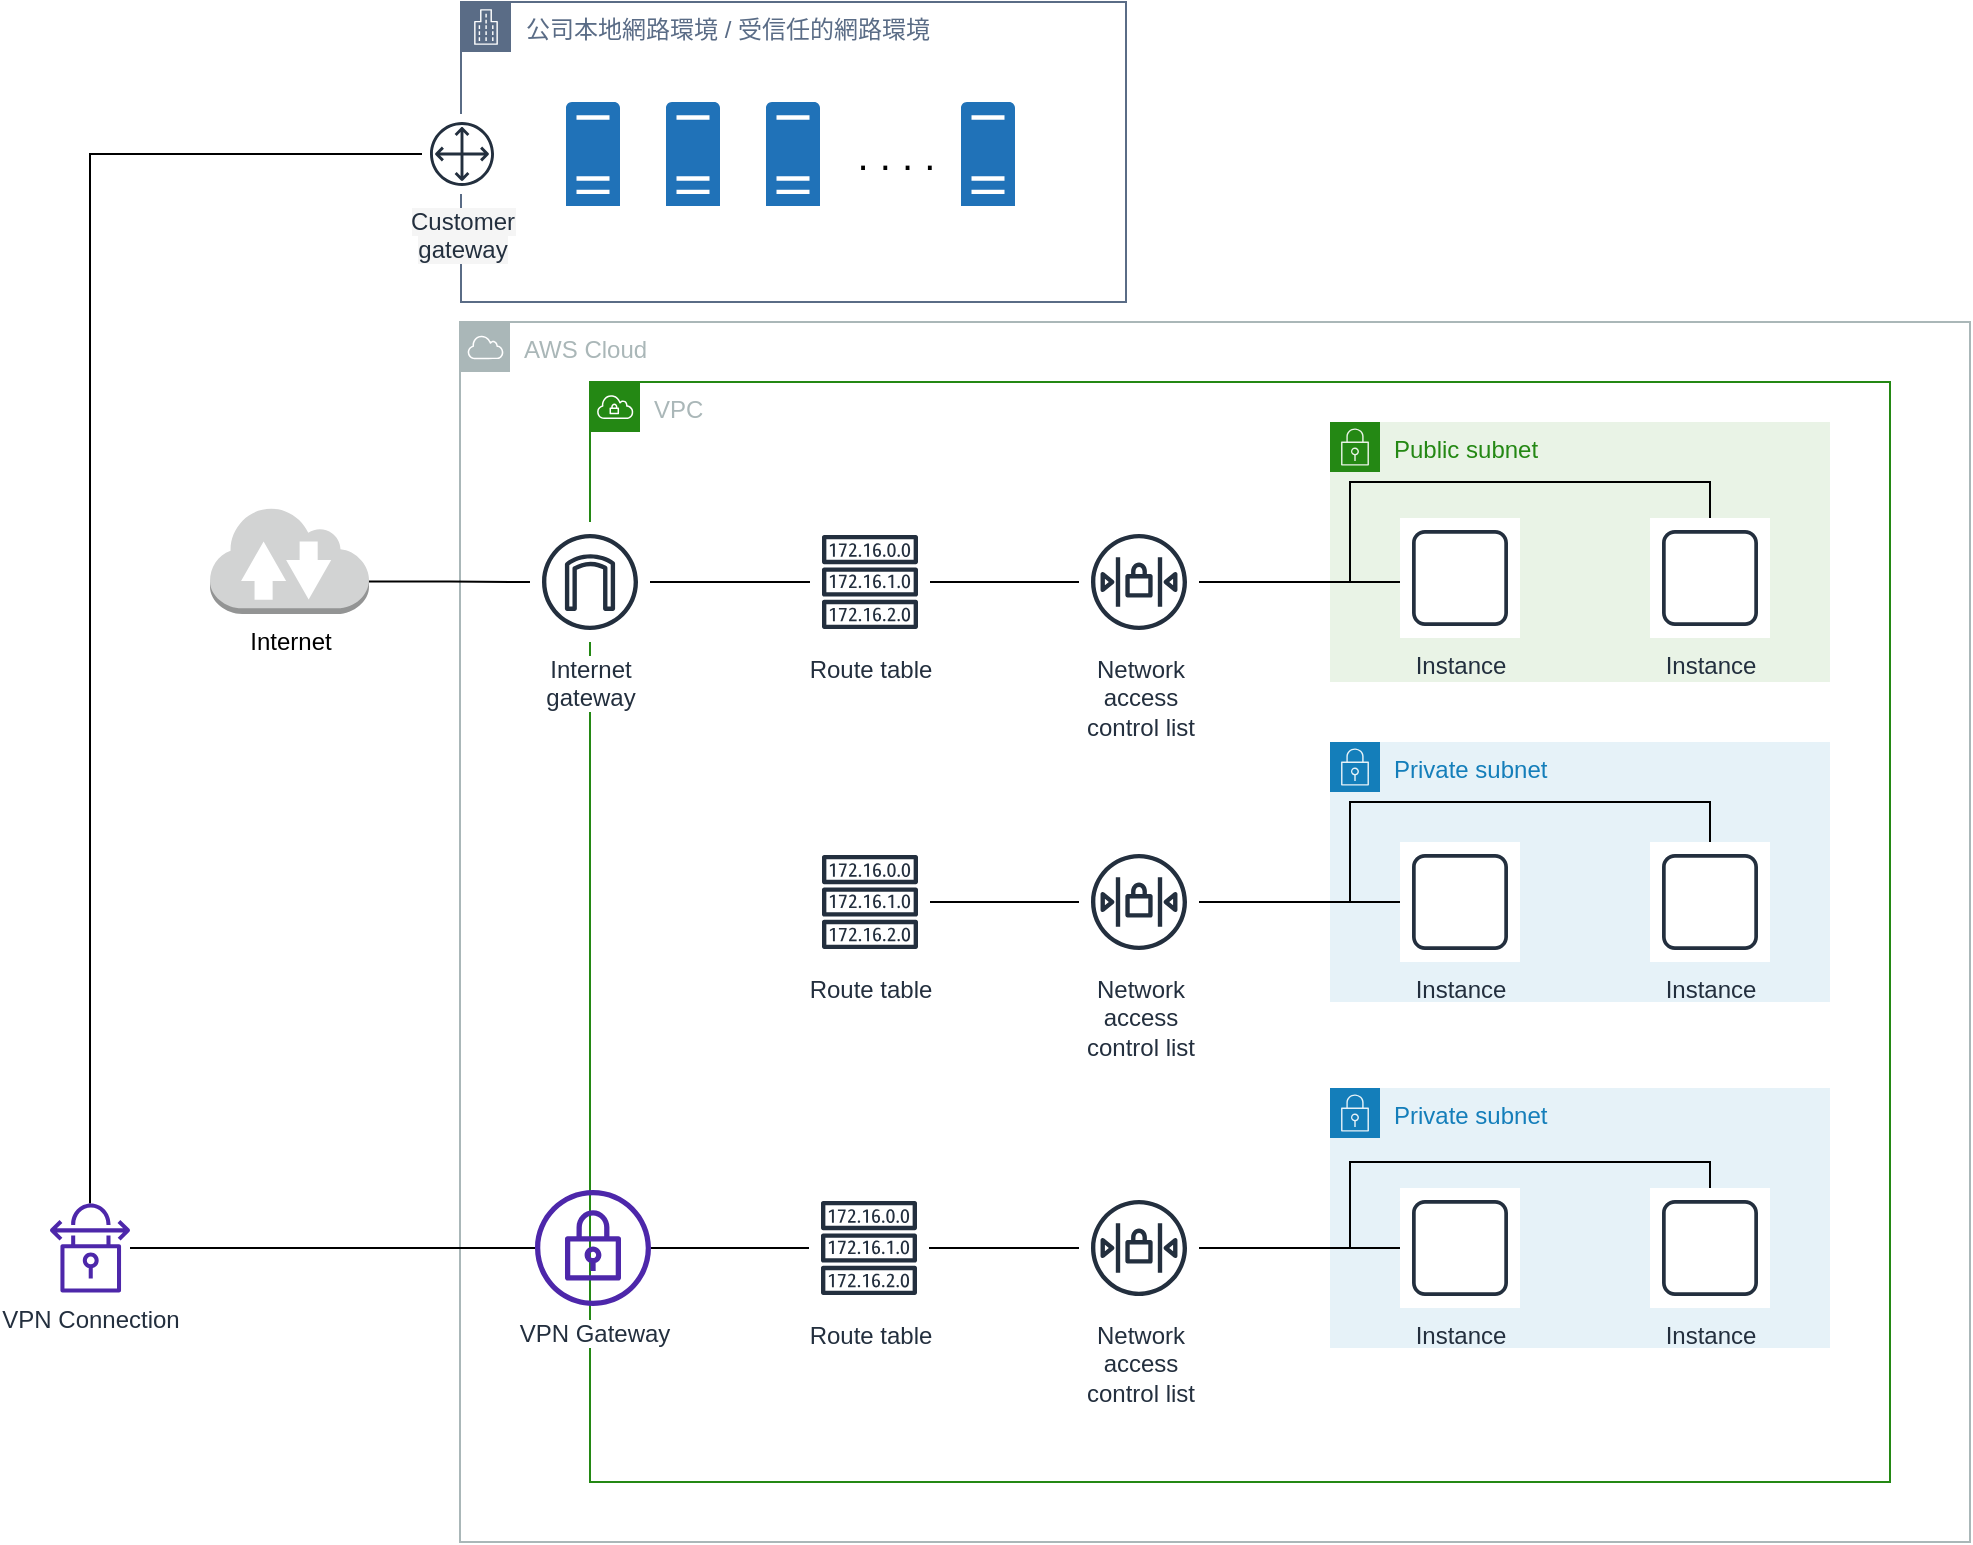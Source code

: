 <mxfile version="20.2.3" type="device"><diagram id="Ht1M8jgEwFfnCIfOTk4-" name="Page-1"><mxGraphModel dx="1718" dy="1848" grid="1" gridSize="10" guides="1" tooltips="1" connect="1" arrows="1" fold="1" page="1" pageScale="1" pageWidth="1169" pageHeight="827" math="0" shadow="0"><root><mxCell id="0"/><mxCell id="1" parent="0"/><mxCell id="itJGSAjtli2QYML1mULW-3" value="AWS Cloud" style="sketch=0;outlineConnect=0;gradientColor=none;html=1;whiteSpace=wrap;fontSize=12;fontStyle=0;shape=mxgraph.aws4.group;grIcon=mxgraph.aws4.group_aws_cloud;strokeColor=#AAB7B8;fillColor=none;verticalAlign=top;align=left;spacingLeft=30;fontColor=#AAB7B8;dashed=0;" vertex="1" parent="1"><mxGeometry x="245" y="-643" width="755" height="610" as="geometry"/></mxCell><mxCell id="hg1tRhl0N2Jb9nc5GfKQ-7" value="Public subnet" style="points=[[0,0],[0.25,0],[0.5,0],[0.75,0],[1,0],[1,0.25],[1,0.5],[1,0.75],[1,1],[0.75,1],[0.5,1],[0.25,1],[0,1],[0,0.75],[0,0.5],[0,0.25]];outlineConnect=0;gradientColor=none;html=1;whiteSpace=wrap;fontSize=12;fontStyle=0;container=1;pointerEvents=0;collapsible=0;recursiveResize=0;shape=mxgraph.aws4.group;grIcon=mxgraph.aws4.group_security_group;grStroke=0;strokeColor=#248814;fillColor=#E9F3E6;verticalAlign=top;align=left;spacingLeft=30;fontColor=#248814;dashed=0;" parent="1" vertex="1"><mxGeometry x="680" y="-593" width="250" height="130" as="geometry"/></mxCell><mxCell id="hg1tRhl0N2Jb9nc5GfKQ-6" value="Instance" style="sketch=0;outlineConnect=0;fontColor=#232F3E;gradientColor=none;strokeColor=#232F3E;fillColor=#ffffff;dashed=0;verticalLabelPosition=bottom;verticalAlign=top;align=center;html=1;fontSize=12;fontStyle=0;aspect=fixed;shape=mxgraph.aws4.resourceIcon;resIcon=mxgraph.aws4.instance;flipV=0;" parent="hg1tRhl0N2Jb9nc5GfKQ-7" vertex="1"><mxGeometry x="35" y="48" width="60" height="60" as="geometry"/></mxCell><mxCell id="hg1tRhl0N2Jb9nc5GfKQ-10" value="Instance" style="sketch=0;outlineConnect=0;fontColor=#232F3E;gradientColor=none;strokeColor=#232F3E;fillColor=#ffffff;dashed=0;verticalLabelPosition=bottom;verticalAlign=top;align=center;html=1;fontSize=12;fontStyle=0;aspect=fixed;shape=mxgraph.aws4.resourceIcon;resIcon=mxgraph.aws4.instance;flipV=0;" parent="hg1tRhl0N2Jb9nc5GfKQ-7" vertex="1"><mxGeometry x="160" y="48" width="60" height="60" as="geometry"/></mxCell><mxCell id="hg1tRhl0N2Jb9nc5GfKQ-37" style="edgeStyle=orthogonalEdgeStyle;rounded=0;orthogonalLoop=1;jettySize=auto;html=1;endArrow=none;endFill=0;exitX=1;exitY=0.7;exitDx=0;exitDy=0;exitPerimeter=0;" parent="1" source="itJGSAjtli2QYML1mULW-1" target="hg1tRhl0N2Jb9nc5GfKQ-2" edge="1"><mxGeometry relative="1" as="geometry"><mxPoint x="182.5" y="-513" as="sourcePoint"/></mxGeometry></mxCell><mxCell id="hg1tRhl0N2Jb9nc5GfKQ-25" style="edgeStyle=orthogonalEdgeStyle;rounded=0;orthogonalLoop=1;jettySize=auto;html=1;endArrow=none;endFill=0;" parent="1" source="hg1tRhl0N2Jb9nc5GfKQ-2" target="hg1tRhl0N2Jb9nc5GfKQ-3" edge="1"><mxGeometry relative="1" as="geometry"/></mxCell><mxCell id="hg1tRhl0N2Jb9nc5GfKQ-26" style="edgeStyle=orthogonalEdgeStyle;rounded=0;orthogonalLoop=1;jettySize=auto;html=1;endArrow=none;endFill=0;" parent="1" source="hg1tRhl0N2Jb9nc5GfKQ-3" target="hg1tRhl0N2Jb9nc5GfKQ-5" edge="1"><mxGeometry relative="1" as="geometry"/></mxCell><mxCell id="hg1tRhl0N2Jb9nc5GfKQ-3" value="Route table" style="sketch=0;outlineConnect=0;fontColor=#232F3E;gradientColor=none;strokeColor=#232F3E;fillColor=#ffffff;dashed=0;verticalLabelPosition=bottom;verticalAlign=top;align=center;html=1;fontSize=12;fontStyle=0;aspect=fixed;shape=mxgraph.aws4.resourceIcon;resIcon=mxgraph.aws4.route_table;flipV=0;" parent="1" vertex="1"><mxGeometry x="420" y="-543" width="60" height="60" as="geometry"/></mxCell><mxCell id="hg1tRhl0N2Jb9nc5GfKQ-27" style="edgeStyle=orthogonalEdgeStyle;rounded=0;orthogonalLoop=1;jettySize=auto;html=1;endArrow=none;endFill=0;" parent="1" source="hg1tRhl0N2Jb9nc5GfKQ-5" target="hg1tRhl0N2Jb9nc5GfKQ-6" edge="1"><mxGeometry relative="1" as="geometry"><Array as="points"><mxPoint x="690" y="-513"/><mxPoint x="690" y="-513"/></Array></mxGeometry></mxCell><mxCell id="hg1tRhl0N2Jb9nc5GfKQ-30" style="edgeStyle=orthogonalEdgeStyle;rounded=0;orthogonalLoop=1;jettySize=auto;html=1;endArrow=none;endFill=0;" parent="1" source="hg1tRhl0N2Jb9nc5GfKQ-5" target="hg1tRhl0N2Jb9nc5GfKQ-10" edge="1"><mxGeometry relative="1" as="geometry"><Array as="points"><mxPoint x="690" y="-513"/><mxPoint x="690" y="-563"/><mxPoint x="870" y="-563"/></Array></mxGeometry></mxCell><mxCell id="hg1tRhl0N2Jb9nc5GfKQ-8" value="VPC" style="points=[[0,0],[0.25,0],[0.5,0],[0.75,0],[1,0],[1,0.25],[1,0.5],[1,0.75],[1,1],[0.75,1],[0.5,1],[0.25,1],[0,1],[0,0.75],[0,0.5],[0,0.25]];outlineConnect=0;gradientColor=none;html=1;whiteSpace=wrap;fontSize=12;fontStyle=0;container=1;pointerEvents=0;collapsible=0;recursiveResize=0;shape=mxgraph.aws4.group;grIcon=mxgraph.aws4.group_vpc;strokeColor=#248814;fillColor=none;verticalAlign=top;align=left;spacingLeft=30;fontColor=#AAB7B8;dashed=0;" parent="1" vertex="1"><mxGeometry x="310" y="-613" width="650" height="550" as="geometry"/></mxCell><mxCell id="hg1tRhl0N2Jb9nc5GfKQ-5" value="Network&#10;access&#10;control list" style="sketch=0;outlineConnect=0;fontColor=#232F3E;gradientColor=none;strokeColor=#232F3E;fillColor=#ffffff;dashed=0;verticalLabelPosition=bottom;verticalAlign=top;align=center;html=1;fontSize=12;fontStyle=0;aspect=fixed;shape=mxgraph.aws4.resourceIcon;resIcon=mxgraph.aws4.network_access_control_list;flipV=0;" parent="1" vertex="1"><mxGeometry x="554.5" y="-543" width="60" height="60" as="geometry"/></mxCell><mxCell id="hg1tRhl0N2Jb9nc5GfKQ-9" value="Private subnet" style="points=[[0,0],[0.25,0],[0.5,0],[0.75,0],[1,0],[1,0.25],[1,0.5],[1,0.75],[1,1],[0.75,1],[0.5,1],[0.25,1],[0,1],[0,0.75],[0,0.5],[0,0.25]];outlineConnect=0;gradientColor=none;html=1;whiteSpace=wrap;fontSize=12;fontStyle=0;container=1;pointerEvents=0;collapsible=0;recursiveResize=0;shape=mxgraph.aws4.group;grIcon=mxgraph.aws4.group_security_group;grStroke=0;strokeColor=#147EBA;fillColor=#E6F2F8;verticalAlign=top;align=left;spacingLeft=30;fontColor=#147EBA;dashed=0;" parent="1" vertex="1"><mxGeometry x="680" y="-433" width="250" height="130" as="geometry"/></mxCell><mxCell id="hg1tRhl0N2Jb9nc5GfKQ-11" value="Instance" style="sketch=0;outlineConnect=0;fontColor=#232F3E;gradientColor=none;strokeColor=#232F3E;fillColor=#ffffff;dashed=0;verticalLabelPosition=bottom;verticalAlign=top;align=center;html=1;fontSize=12;fontStyle=0;aspect=fixed;shape=mxgraph.aws4.resourceIcon;resIcon=mxgraph.aws4.instance;flipV=0;" parent="hg1tRhl0N2Jb9nc5GfKQ-9" vertex="1"><mxGeometry x="35" y="50" width="60" height="60" as="geometry"/></mxCell><mxCell id="hg1tRhl0N2Jb9nc5GfKQ-12" value="Instance" style="sketch=0;outlineConnect=0;fontColor=#232F3E;gradientColor=none;strokeColor=#232F3E;fillColor=#ffffff;dashed=0;verticalLabelPosition=bottom;verticalAlign=top;align=center;html=1;fontSize=12;fontStyle=0;aspect=fixed;shape=mxgraph.aws4.resourceIcon;resIcon=mxgraph.aws4.instance;flipV=0;" parent="hg1tRhl0N2Jb9nc5GfKQ-9" vertex="1"><mxGeometry x="160" y="50" width="60" height="60" as="geometry"/></mxCell><mxCell id="hg1tRhl0N2Jb9nc5GfKQ-31" style="edgeStyle=orthogonalEdgeStyle;rounded=0;orthogonalLoop=1;jettySize=auto;html=1;endArrow=none;endFill=0;" parent="1" source="hg1tRhl0N2Jb9nc5GfKQ-17" target="hg1tRhl0N2Jb9nc5GfKQ-18" edge="1"><mxGeometry relative="1" as="geometry"/></mxCell><mxCell id="hg1tRhl0N2Jb9nc5GfKQ-17" value="Route table" style="sketch=0;outlineConnect=0;fontColor=#232F3E;gradientColor=none;strokeColor=#232F3E;fillColor=#ffffff;dashed=0;verticalLabelPosition=bottom;verticalAlign=top;align=center;html=1;fontSize=12;fontStyle=0;aspect=fixed;shape=mxgraph.aws4.resourceIcon;resIcon=mxgraph.aws4.route_table;flipV=0;" parent="1" vertex="1"><mxGeometry x="420" y="-383" width="60" height="60" as="geometry"/></mxCell><mxCell id="hg1tRhl0N2Jb9nc5GfKQ-32" style="edgeStyle=orthogonalEdgeStyle;rounded=0;orthogonalLoop=1;jettySize=auto;html=1;endArrow=none;endFill=0;" parent="1" source="hg1tRhl0N2Jb9nc5GfKQ-18" target="hg1tRhl0N2Jb9nc5GfKQ-11" edge="1"><mxGeometry relative="1" as="geometry"/></mxCell><mxCell id="hg1tRhl0N2Jb9nc5GfKQ-35" style="edgeStyle=orthogonalEdgeStyle;rounded=0;orthogonalLoop=1;jettySize=auto;html=1;endArrow=none;endFill=0;" parent="1" source="hg1tRhl0N2Jb9nc5GfKQ-18" target="hg1tRhl0N2Jb9nc5GfKQ-12" edge="1"><mxGeometry relative="1" as="geometry"><Array as="points"><mxPoint x="690" y="-353"/><mxPoint x="690" y="-403"/><mxPoint x="870" y="-403"/></Array></mxGeometry></mxCell><mxCell id="hg1tRhl0N2Jb9nc5GfKQ-18" value="Network&#10;access&#10;control list" style="sketch=0;outlineConnect=0;fontColor=#232F3E;gradientColor=none;strokeColor=#232F3E;fillColor=#ffffff;dashed=0;verticalLabelPosition=bottom;verticalAlign=top;align=center;html=1;fontSize=12;fontStyle=0;aspect=fixed;shape=mxgraph.aws4.resourceIcon;resIcon=mxgraph.aws4.network_access_control_list;flipV=0;" parent="1" vertex="1"><mxGeometry x="554.5" y="-383" width="60" height="60" as="geometry"/></mxCell><mxCell id="hg1tRhl0N2Jb9nc5GfKQ-19" value="Private subnet" style="points=[[0,0],[0.25,0],[0.5,0],[0.75,0],[1,0],[1,0.25],[1,0.5],[1,0.75],[1,1],[0.75,1],[0.5,1],[0.25,1],[0,1],[0,0.75],[0,0.5],[0,0.25]];outlineConnect=0;gradientColor=none;html=1;whiteSpace=wrap;fontSize=12;fontStyle=0;container=1;pointerEvents=0;collapsible=0;recursiveResize=0;shape=mxgraph.aws4.group;grIcon=mxgraph.aws4.group_security_group;grStroke=0;strokeColor=#147EBA;fillColor=#E6F2F8;verticalAlign=top;align=left;spacingLeft=30;fontColor=#147EBA;dashed=0;" parent="1" vertex="1"><mxGeometry x="680" y="-260" width="250" height="130" as="geometry"/></mxCell><mxCell id="hg1tRhl0N2Jb9nc5GfKQ-20" value="Instance" style="sketch=0;outlineConnect=0;fontColor=#232F3E;gradientColor=none;strokeColor=#232F3E;fillColor=#ffffff;dashed=0;verticalLabelPosition=bottom;verticalAlign=top;align=center;html=1;fontSize=12;fontStyle=0;aspect=fixed;shape=mxgraph.aws4.resourceIcon;resIcon=mxgraph.aws4.instance;flipV=0;" parent="hg1tRhl0N2Jb9nc5GfKQ-19" vertex="1"><mxGeometry x="35" y="50" width="60" height="60" as="geometry"/></mxCell><mxCell id="hg1tRhl0N2Jb9nc5GfKQ-21" value="Instance" style="sketch=0;outlineConnect=0;fontColor=#232F3E;gradientColor=none;strokeColor=#232F3E;fillColor=#ffffff;dashed=0;verticalLabelPosition=bottom;verticalAlign=top;align=center;html=1;fontSize=12;fontStyle=0;aspect=fixed;shape=mxgraph.aws4.resourceIcon;resIcon=mxgraph.aws4.instance;flipV=0;" parent="hg1tRhl0N2Jb9nc5GfKQ-19" vertex="1"><mxGeometry x="160" y="50" width="60" height="60" as="geometry"/></mxCell><mxCell id="hg1tRhl0N2Jb9nc5GfKQ-33" style="edgeStyle=orthogonalEdgeStyle;rounded=0;orthogonalLoop=1;jettySize=auto;html=1;endArrow=none;endFill=0;" parent="1" source="hg1tRhl0N2Jb9nc5GfKQ-23" target="hg1tRhl0N2Jb9nc5GfKQ-24" edge="1"><mxGeometry relative="1" as="geometry"/></mxCell><mxCell id="hg1tRhl0N2Jb9nc5GfKQ-23" value="Route table" style="sketch=0;outlineConnect=0;fontColor=#232F3E;gradientColor=none;strokeColor=#232F3E;fillColor=#ffffff;dashed=0;verticalLabelPosition=bottom;verticalAlign=top;align=center;html=1;fontSize=12;fontStyle=0;aspect=fixed;shape=mxgraph.aws4.resourceIcon;resIcon=mxgraph.aws4.route_table;flipV=0;" parent="1" vertex="1"><mxGeometry x="419.5" y="-210" width="60" height="60" as="geometry"/></mxCell><mxCell id="hg1tRhl0N2Jb9nc5GfKQ-34" style="edgeStyle=orthogonalEdgeStyle;rounded=0;orthogonalLoop=1;jettySize=auto;html=1;endArrow=none;endFill=0;" parent="1" source="hg1tRhl0N2Jb9nc5GfKQ-24" target="hg1tRhl0N2Jb9nc5GfKQ-20" edge="1"><mxGeometry relative="1" as="geometry"/></mxCell><mxCell id="hg1tRhl0N2Jb9nc5GfKQ-36" style="edgeStyle=orthogonalEdgeStyle;rounded=0;orthogonalLoop=1;jettySize=auto;html=1;endArrow=none;endFill=0;" parent="1" source="hg1tRhl0N2Jb9nc5GfKQ-24" target="hg1tRhl0N2Jb9nc5GfKQ-21" edge="1"><mxGeometry relative="1" as="geometry"><Array as="points"><mxPoint x="690" y="-180"/><mxPoint x="690" y="-223"/><mxPoint x="870" y="-223"/></Array></mxGeometry></mxCell><mxCell id="hg1tRhl0N2Jb9nc5GfKQ-24" value="Network&#10;access&#10;control list" style="sketch=0;outlineConnect=0;fontColor=#232F3E;gradientColor=none;strokeColor=#232F3E;fillColor=#ffffff;dashed=0;verticalLabelPosition=bottom;verticalAlign=top;align=center;html=1;fontSize=12;fontStyle=0;aspect=fixed;shape=mxgraph.aws4.resourceIcon;resIcon=mxgraph.aws4.network_access_control_list;flipV=0;" parent="1" vertex="1"><mxGeometry x="554.5" y="-210" width="60" height="60" as="geometry"/></mxCell><mxCell id="hg1tRhl0N2Jb9nc5GfKQ-2" value="&lt;span style=&quot;background-color: rgb(255, 255, 255);&quot;&gt;Internet&lt;br&gt;gateway&lt;/span&gt;" style="sketch=0;outlineConnect=0;fontColor=#232F3E;gradientColor=none;strokeColor=#232F3E;fillColor=#FFFFFF;dashed=0;verticalLabelPosition=bottom;verticalAlign=top;align=center;html=1;fontSize=12;fontStyle=0;aspect=fixed;shape=mxgraph.aws4.resourceIcon;resIcon=mxgraph.aws4.internet_gateway;flipV=0;" parent="1" vertex="1"><mxGeometry x="280" y="-543" width="60" height="60" as="geometry"/></mxCell><mxCell id="itJGSAjtli2QYML1mULW-1" value="Internet" style="outlineConnect=0;dashed=0;verticalLabelPosition=bottom;verticalAlign=top;align=center;html=1;shape=mxgraph.aws3.internet_2;fillColor=#D2D3D3;gradientColor=none;" vertex="1" parent="1"><mxGeometry x="120" y="-551" width="79.5" height="54" as="geometry"/></mxCell><mxCell id="itJGSAjtli2QYML1mULW-5" value="公司本地網路環境 / 受信任的網路環境" style="points=[[0,0],[0.25,0],[0.5,0],[0.75,0],[1,0],[1,0.25],[1,0.5],[1,0.75],[1,1],[0.75,1],[0.5,1],[0.25,1],[0,1],[0,0.75],[0,0.5],[0,0.25]];outlineConnect=0;gradientColor=none;html=1;whiteSpace=wrap;fontSize=12;fontStyle=0;container=1;pointerEvents=0;collapsible=0;recursiveResize=0;shape=mxgraph.aws4.group;grIcon=mxgraph.aws4.group_corporate_data_center;strokeColor=#5A6C86;fillColor=none;verticalAlign=top;align=left;spacingLeft=30;fontColor=#5A6C86;dashed=0;" vertex="1" parent="1"><mxGeometry x="245.5" y="-803" width="332.5" height="150" as="geometry"/></mxCell><mxCell id="itJGSAjtli2QYML1mULW-6" value="" style="sketch=0;pointerEvents=1;shadow=0;dashed=0;html=1;strokeColor=none;labelPosition=center;verticalLabelPosition=bottom;verticalAlign=top;outlineConnect=0;align=center;shape=mxgraph.office.servers.physical_host;fillColor=#2072B8;" vertex="1" parent="itJGSAjtli2QYML1mULW-5"><mxGeometry x="52.5" y="50" width="27" height="52" as="geometry"/></mxCell><mxCell id="itJGSAjtli2QYML1mULW-7" value="" style="sketch=0;pointerEvents=1;shadow=0;dashed=0;html=1;strokeColor=none;labelPosition=center;verticalLabelPosition=bottom;verticalAlign=top;outlineConnect=0;align=center;shape=mxgraph.office.servers.physical_host;fillColor=#2072B8;" vertex="1" parent="itJGSAjtli2QYML1mULW-5"><mxGeometry x="102.5" y="50" width="27" height="52" as="geometry"/></mxCell><mxCell id="itJGSAjtli2QYML1mULW-8" value="" style="sketch=0;pointerEvents=1;shadow=0;dashed=0;html=1;strokeColor=none;labelPosition=center;verticalLabelPosition=bottom;verticalAlign=top;outlineConnect=0;align=center;shape=mxgraph.office.servers.physical_host;fillColor=#2072B8;" vertex="1" parent="itJGSAjtli2QYML1mULW-5"><mxGeometry x="152.5" y="50" width="27" height="52" as="geometry"/></mxCell><mxCell id="itJGSAjtli2QYML1mULW-9" value="" style="sketch=0;pointerEvents=1;shadow=0;dashed=0;html=1;strokeColor=none;labelPosition=center;verticalLabelPosition=bottom;verticalAlign=top;outlineConnect=0;align=center;shape=mxgraph.office.servers.physical_host;fillColor=#2072B8;" vertex="1" parent="itJGSAjtli2QYML1mULW-5"><mxGeometry x="250" y="50" width="27" height="52" as="geometry"/></mxCell><mxCell id="itJGSAjtli2QYML1mULW-10" value="&lt;font style=&quot;font-size: 20px;&quot;&gt;. . . .&amp;nbsp;&lt;/font&gt;" style="text;html=1;strokeColor=none;fillColor=none;align=center;verticalAlign=middle;whiteSpace=wrap;rounded=0;" vertex="1" parent="itJGSAjtli2QYML1mULW-5"><mxGeometry x="190" y="61" width="60" height="30" as="geometry"/></mxCell><mxCell id="itJGSAjtli2QYML1mULW-11" value="&lt;span style=&quot;background-color: rgb(245, 245, 245);&quot;&gt;Customer&lt;br&gt;gateway&lt;/span&gt;" style="sketch=0;outlineConnect=0;fontColor=#232F3E;gradientColor=none;strokeColor=#232F3E;fillColor=#ffffff;dashed=0;verticalLabelPosition=bottom;verticalAlign=top;align=center;html=1;fontSize=12;fontStyle=0;aspect=fixed;shape=mxgraph.aws4.resourceIcon;resIcon=mxgraph.aws4.customer_gateway;" vertex="1" parent="1"><mxGeometry x="226" y="-747" width="40" height="40" as="geometry"/></mxCell><mxCell id="itJGSAjtli2QYML1mULW-13" style="edgeStyle=orthogonalEdgeStyle;rounded=0;orthogonalLoop=1;jettySize=auto;html=1;fontSize=20;endArrow=none;endFill=0;" edge="1" parent="1" source="itJGSAjtli2QYML1mULW-12" target="hg1tRhl0N2Jb9nc5GfKQ-23"><mxGeometry relative="1" as="geometry"/></mxCell><mxCell id="itJGSAjtli2QYML1mULW-15" style="edgeStyle=orthogonalEdgeStyle;rounded=0;orthogonalLoop=1;jettySize=auto;html=1;fontSize=20;endArrow=none;endFill=0;" edge="1" parent="1" source="itJGSAjtli2QYML1mULW-12" target="itJGSAjtli2QYML1mULW-14"><mxGeometry relative="1" as="geometry"/></mxCell><mxCell id="itJGSAjtli2QYML1mULW-12" value="VPN &lt;span style=&quot;background-color: rgb(255, 255, 255);&quot;&gt;Gateway&lt;/span&gt;" style="sketch=0;outlineConnect=0;fontColor=#232F3E;gradientColor=none;fillColor=#4D27AA;strokeColor=none;dashed=0;verticalLabelPosition=bottom;verticalAlign=top;align=center;html=1;fontSize=12;fontStyle=0;aspect=fixed;pointerEvents=1;shape=mxgraph.aws4.vpn_gateway;" vertex="1" parent="1"><mxGeometry x="282.5" y="-209" width="58" height="58" as="geometry"/></mxCell><mxCell id="itJGSAjtli2QYML1mULW-16" style="edgeStyle=orthogonalEdgeStyle;rounded=0;orthogonalLoop=1;jettySize=auto;html=1;fontSize=20;endArrow=none;endFill=0;" edge="1" parent="1" source="itJGSAjtli2QYML1mULW-14" target="itJGSAjtli2QYML1mULW-11"><mxGeometry relative="1" as="geometry"><Array as="points"><mxPoint x="60" y="-727"/></Array></mxGeometry></mxCell><mxCell id="itJGSAjtli2QYML1mULW-14" value="VPN Connection" style="sketch=0;outlineConnect=0;fontColor=#232F3E;gradientColor=none;fillColor=#4D27AA;strokeColor=none;dashed=0;verticalLabelPosition=bottom;verticalAlign=top;align=center;html=1;fontSize=12;fontStyle=0;aspect=fixed;pointerEvents=1;shape=mxgraph.aws4.vpn_connection;" vertex="1" parent="1"><mxGeometry x="40" y="-202.29" width="40" height="44.57" as="geometry"/></mxCell></root></mxGraphModel></diagram></mxfile>
